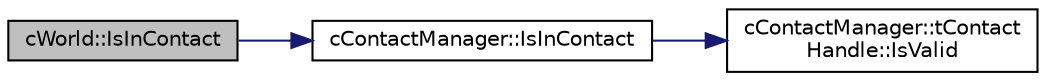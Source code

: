 digraph "cWorld::IsInContact"
{
 // LATEX_PDF_SIZE
  edge [fontname="Helvetica",fontsize="10",labelfontname="Helvetica",labelfontsize="10"];
  node [fontname="Helvetica",fontsize="10",shape=record];
  rankdir="LR";
  Node1 [label="cWorld::IsInContact",height=0.2,width=0.4,color="black", fillcolor="grey75", style="filled", fontcolor="black",tooltip=" "];
  Node1 -> Node2 [color="midnightblue",fontsize="10",style="solid",fontname="Helvetica"];
  Node2 [label="cContactManager::IsInContact",height=0.2,width=0.4,color="black", fillcolor="white", style="filled",URL="$classc_contact_manager.html#aab5c8e33bc24b338ff9fb988d676f22c",tooltip=" "];
  Node2 -> Node3 [color="midnightblue",fontsize="10",style="solid",fontname="Helvetica"];
  Node3 [label="cContactManager::tContact\lHandle::IsValid",height=0.2,width=0.4,color="black", fillcolor="white", style="filled",URL="$structc_contact_manager_1_1t_contact_handle.html#afd6ffbefcc75d7e8a81f509497f1f541",tooltip=" "];
}
